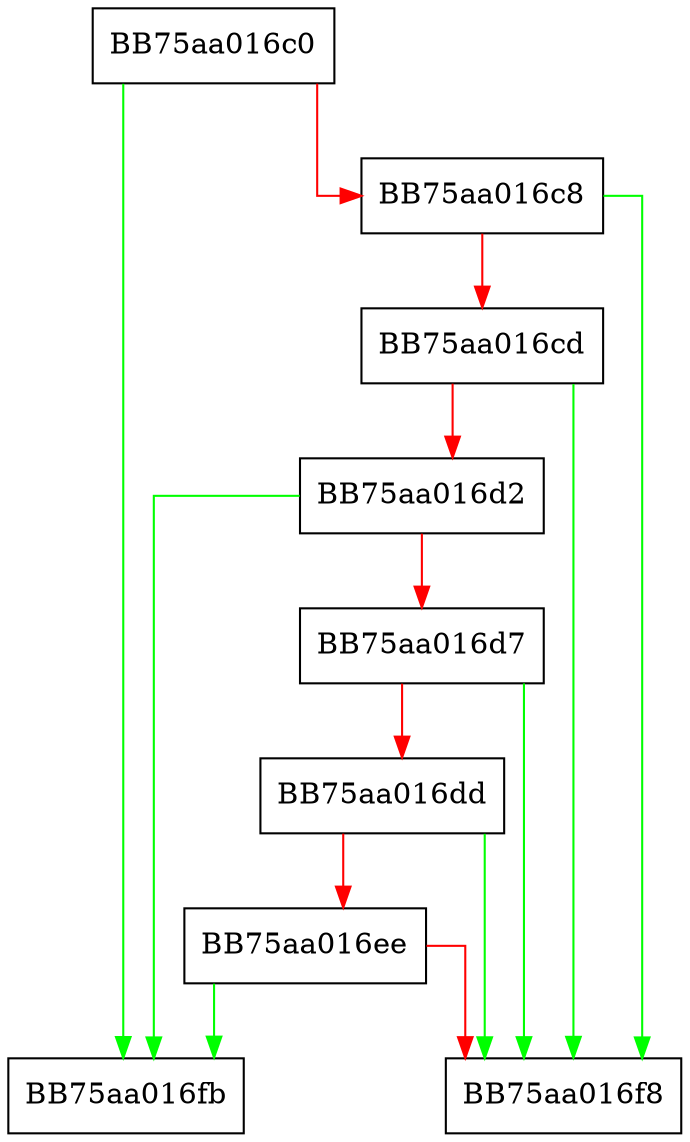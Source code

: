 digraph IsEncodedChar {
  node [shape="box"];
  graph [splines=ortho];
  BB75aa016c0 -> BB75aa016fb [color="green"];
  BB75aa016c0 -> BB75aa016c8 [color="red"];
  BB75aa016c8 -> BB75aa016f8 [color="green"];
  BB75aa016c8 -> BB75aa016cd [color="red"];
  BB75aa016cd -> BB75aa016f8 [color="green"];
  BB75aa016cd -> BB75aa016d2 [color="red"];
  BB75aa016d2 -> BB75aa016fb [color="green"];
  BB75aa016d2 -> BB75aa016d7 [color="red"];
  BB75aa016d7 -> BB75aa016f8 [color="green"];
  BB75aa016d7 -> BB75aa016dd [color="red"];
  BB75aa016dd -> BB75aa016f8 [color="green"];
  BB75aa016dd -> BB75aa016ee [color="red"];
  BB75aa016ee -> BB75aa016fb [color="green"];
  BB75aa016ee -> BB75aa016f8 [color="red"];
}